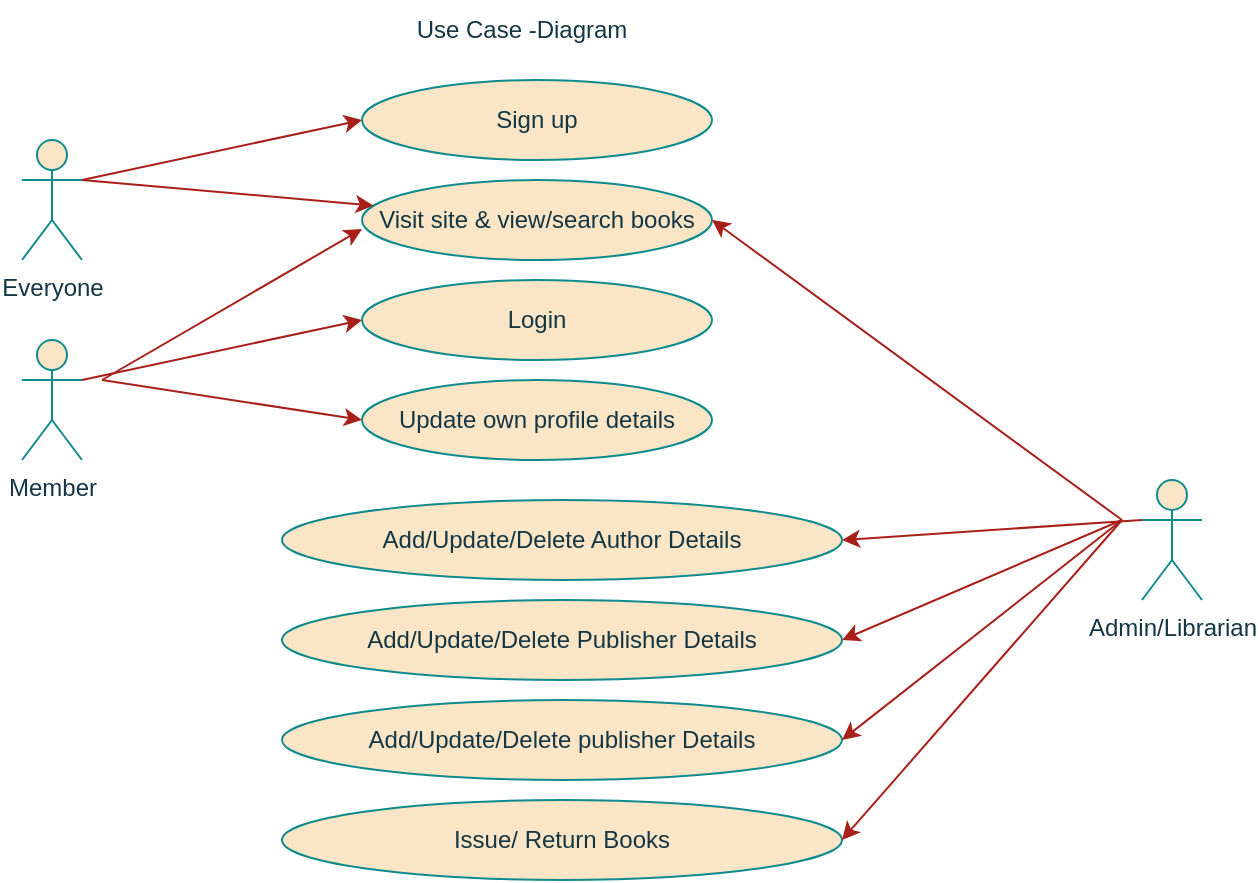 <mxfile version="23.0.2" type="github">
  <diagram name="Page-1" id="anzL-MSCVSkK8-eWURHf">
    <mxGraphModel dx="1050" dy="653" grid="0" gridSize="10" guides="1" tooltips="1" connect="1" arrows="1" fold="1" page="1" pageScale="1" pageWidth="850" pageHeight="1100" math="0" shadow="0">
      <root>
        <mxCell id="0" />
        <mxCell id="1" parent="0" />
        <mxCell id="bTx5Cx2GgwGoE0H3qAmN-1" value="Use Case -Diagram" style="text;html=1;strokeColor=none;fillColor=none;align=center;verticalAlign=middle;whiteSpace=wrap;rounded=0;labelBackgroundColor=none;fontColor=#143642;" vertex="1" parent="1">
          <mxGeometry x="240" width="200" height="30" as="geometry" />
        </mxCell>
        <mxCell id="bTx5Cx2GgwGoE0H3qAmN-2" value="Everyone" style="shape=umlActor;verticalLabelPosition=bottom;verticalAlign=top;html=1;outlineConnect=0;labelBackgroundColor=none;fillColor=#FAE5C7;strokeColor=#0F8B8D;fontColor=#143642;" vertex="1" parent="1">
          <mxGeometry x="90" y="70" width="30" height="60" as="geometry" />
        </mxCell>
        <mxCell id="bTx5Cx2GgwGoE0H3qAmN-3" value="Sign up" style="ellipse;whiteSpace=wrap;html=1;labelBackgroundColor=none;fillColor=#FAE5C7;strokeColor=#0F8B8D;fontColor=#143642;" vertex="1" parent="1">
          <mxGeometry x="260" y="40" width="175" height="40" as="geometry" />
        </mxCell>
        <mxCell id="bTx5Cx2GgwGoE0H3qAmN-4" value="Update own profile details" style="ellipse;whiteSpace=wrap;html=1;labelBackgroundColor=none;fillColor=#FAE5C7;strokeColor=#0F8B8D;fontColor=#143642;" vertex="1" parent="1">
          <mxGeometry x="260" y="190" width="175" height="40" as="geometry" />
        </mxCell>
        <mxCell id="bTx5Cx2GgwGoE0H3qAmN-5" value="Visit site &amp;amp; view/search books" style="ellipse;whiteSpace=wrap;html=1;labelBackgroundColor=none;fillColor=#FAE5C7;strokeColor=#0F8B8D;fontColor=#143642;" vertex="1" parent="1">
          <mxGeometry x="260" y="90" width="175" height="40" as="geometry" />
        </mxCell>
        <mxCell id="bTx5Cx2GgwGoE0H3qAmN-6" value="Login" style="ellipse;whiteSpace=wrap;html=1;labelBackgroundColor=none;fillColor=#FAE5C7;strokeColor=#0F8B8D;fontColor=#143642;" vertex="1" parent="1">
          <mxGeometry x="260" y="140" width="175" height="40" as="geometry" />
        </mxCell>
        <mxCell id="bTx5Cx2GgwGoE0H3qAmN-7" value="Member" style="shape=umlActor;verticalLabelPosition=bottom;verticalAlign=top;html=1;outlineConnect=0;labelBackgroundColor=none;fillColor=#FAE5C7;strokeColor=#0F8B8D;fontColor=#143642;" vertex="1" parent="1">
          <mxGeometry x="90" y="170" width="30" height="60" as="geometry" />
        </mxCell>
        <mxCell id="bTx5Cx2GgwGoE0H3qAmN-8" value="Admin/Librarian" style="shape=umlActor;verticalLabelPosition=bottom;verticalAlign=top;html=1;outlineConnect=0;labelBackgroundColor=none;fillColor=#FAE5C7;strokeColor=#0F8B8D;fontColor=#143642;" vertex="1" parent="1">
          <mxGeometry x="650" y="240" width="30" height="60" as="geometry" />
        </mxCell>
        <mxCell id="bTx5Cx2GgwGoE0H3qAmN-10" value="Add/Update/Delete Author Details" style="ellipse;whiteSpace=wrap;html=1;labelBackgroundColor=none;fillColor=#FAE5C7;strokeColor=#0F8B8D;fontColor=#143642;" vertex="1" parent="1">
          <mxGeometry x="220" y="250" width="280" height="40" as="geometry" />
        </mxCell>
        <mxCell id="bTx5Cx2GgwGoE0H3qAmN-11" value="Add/Update/Delete Publisher Details" style="ellipse;whiteSpace=wrap;html=1;labelBackgroundColor=none;fillColor=#FAE5C7;strokeColor=#0F8B8D;fontColor=#143642;" vertex="1" parent="1">
          <mxGeometry x="220" y="300" width="280" height="40" as="geometry" />
        </mxCell>
        <mxCell id="bTx5Cx2GgwGoE0H3qAmN-12" value="Add/Update/Delete publisher Details" style="ellipse;whiteSpace=wrap;html=1;labelBackgroundColor=none;fillColor=#FAE5C7;strokeColor=#0F8B8D;fontColor=#143642;" vertex="1" parent="1">
          <mxGeometry x="220" y="350" width="280" height="40" as="geometry" />
        </mxCell>
        <mxCell id="bTx5Cx2GgwGoE0H3qAmN-13" value="Issue/ Return Books" style="ellipse;whiteSpace=wrap;html=1;labelBackgroundColor=none;fillColor=#FAE5C7;strokeColor=#0F8B8D;fontColor=#143642;" vertex="1" parent="1">
          <mxGeometry x="220" y="400" width="280" height="40" as="geometry" />
        </mxCell>
        <mxCell id="bTx5Cx2GgwGoE0H3qAmN-19" value="" style="endArrow=classic;html=1;rounded=0;labelBackgroundColor=none;strokeColor=#A8201A;fontColor=default;" edge="1" parent="1">
          <mxGeometry width="50" height="50" relative="1" as="geometry">
            <mxPoint x="130" y="190" as="sourcePoint" />
            <mxPoint x="260" y="210" as="targetPoint" />
          </mxGeometry>
        </mxCell>
        <mxCell id="bTx5Cx2GgwGoE0H3qAmN-20" value="" style="endArrow=classic;html=1;rounded=0;labelBackgroundColor=none;strokeColor=#A8201A;fontColor=default;" edge="1" parent="1">
          <mxGeometry width="50" height="50" relative="1" as="geometry">
            <mxPoint x="130" y="190" as="sourcePoint" />
            <mxPoint x="260" y="114.5" as="targetPoint" />
          </mxGeometry>
        </mxCell>
        <mxCell id="bTx5Cx2GgwGoE0H3qAmN-21" value="" style="endArrow=classic;html=1;rounded=0;exitX=1;exitY=0.333;exitDx=0;exitDy=0;exitPerimeter=0;entryX=0;entryY=0.5;entryDx=0;entryDy=0;labelBackgroundColor=none;strokeColor=#A8201A;fontColor=default;" edge="1" parent="1" source="bTx5Cx2GgwGoE0H3qAmN-7" target="bTx5Cx2GgwGoE0H3qAmN-6">
          <mxGeometry width="50" height="50" relative="1" as="geometry">
            <mxPoint x="140" y="221" as="sourcePoint" />
            <mxPoint x="280" y="230" as="targetPoint" />
          </mxGeometry>
        </mxCell>
        <mxCell id="bTx5Cx2GgwGoE0H3qAmN-22" value="" style="endArrow=classic;html=1;rounded=0;exitX=1;exitY=0.333;exitDx=0;exitDy=0;exitPerimeter=0;labelBackgroundColor=none;strokeColor=#A8201A;fontColor=default;" edge="1" parent="1" source="bTx5Cx2GgwGoE0H3qAmN-2" target="bTx5Cx2GgwGoE0H3qAmN-5">
          <mxGeometry width="50" height="50" relative="1" as="geometry">
            <mxPoint x="140" y="200" as="sourcePoint" />
            <mxPoint x="270" y="124.5" as="targetPoint" />
          </mxGeometry>
        </mxCell>
        <mxCell id="bTx5Cx2GgwGoE0H3qAmN-23" value="" style="endArrow=classic;html=1;rounded=0;entryX=0;entryY=0.5;entryDx=0;entryDy=0;labelBackgroundColor=none;strokeColor=#A8201A;fontColor=default;" edge="1" parent="1" target="bTx5Cx2GgwGoE0H3qAmN-3">
          <mxGeometry width="50" height="50" relative="1" as="geometry">
            <mxPoint x="120" y="90" as="sourcePoint" />
            <mxPoint x="276" y="113" as="targetPoint" />
          </mxGeometry>
        </mxCell>
        <mxCell id="bTx5Cx2GgwGoE0H3qAmN-24" value="" style="endArrow=classic;html=1;rounded=0;exitX=0;exitY=0.333;exitDx=0;exitDy=0;exitPerimeter=0;entryX=1;entryY=0.5;entryDx=0;entryDy=0;labelBackgroundColor=none;strokeColor=#A8201A;fontColor=default;" edge="1" parent="1" source="bTx5Cx2GgwGoE0H3qAmN-8" target="bTx5Cx2GgwGoE0H3qAmN-10">
          <mxGeometry width="50" height="50" relative="1" as="geometry">
            <mxPoint x="350" y="270" as="sourcePoint" />
            <mxPoint x="400" y="220" as="targetPoint" />
          </mxGeometry>
        </mxCell>
        <mxCell id="bTx5Cx2GgwGoE0H3qAmN-25" value="" style="endArrow=classic;html=1;rounded=0;entryX=1;entryY=0.5;entryDx=0;entryDy=0;labelBackgroundColor=none;strokeColor=#A8201A;fontColor=default;" edge="1" parent="1" target="bTx5Cx2GgwGoE0H3qAmN-11">
          <mxGeometry width="50" height="50" relative="1" as="geometry">
            <mxPoint x="640" y="260" as="sourcePoint" />
            <mxPoint x="510" y="280" as="targetPoint" />
          </mxGeometry>
        </mxCell>
        <mxCell id="bTx5Cx2GgwGoE0H3qAmN-26" value="" style="endArrow=classic;html=1;rounded=0;entryX=1;entryY=0.5;entryDx=0;entryDy=0;labelBackgroundColor=none;strokeColor=#A8201A;fontColor=default;" edge="1" parent="1" target="bTx5Cx2GgwGoE0H3qAmN-12">
          <mxGeometry width="50" height="50" relative="1" as="geometry">
            <mxPoint x="640" y="260" as="sourcePoint" />
            <mxPoint x="520" y="290" as="targetPoint" />
          </mxGeometry>
        </mxCell>
        <mxCell id="bTx5Cx2GgwGoE0H3qAmN-27" value="" style="endArrow=classic;html=1;rounded=0;entryX=1;entryY=0.5;entryDx=0;entryDy=0;labelBackgroundColor=none;strokeColor=#A8201A;fontColor=default;" edge="1" parent="1" target="bTx5Cx2GgwGoE0H3qAmN-13">
          <mxGeometry width="50" height="50" relative="1" as="geometry">
            <mxPoint x="640" y="260" as="sourcePoint" />
            <mxPoint x="530" y="300" as="targetPoint" />
          </mxGeometry>
        </mxCell>
        <mxCell id="bTx5Cx2GgwGoE0H3qAmN-28" value="" style="endArrow=classic;html=1;rounded=0;entryX=1;entryY=0.5;entryDx=0;entryDy=0;labelBackgroundColor=none;strokeColor=#A8201A;fontColor=default;" edge="1" parent="1" target="bTx5Cx2GgwGoE0H3qAmN-5">
          <mxGeometry width="50" height="50" relative="1" as="geometry">
            <mxPoint x="640" y="260" as="sourcePoint" />
            <mxPoint x="540" y="310" as="targetPoint" />
          </mxGeometry>
        </mxCell>
      </root>
    </mxGraphModel>
  </diagram>
</mxfile>
